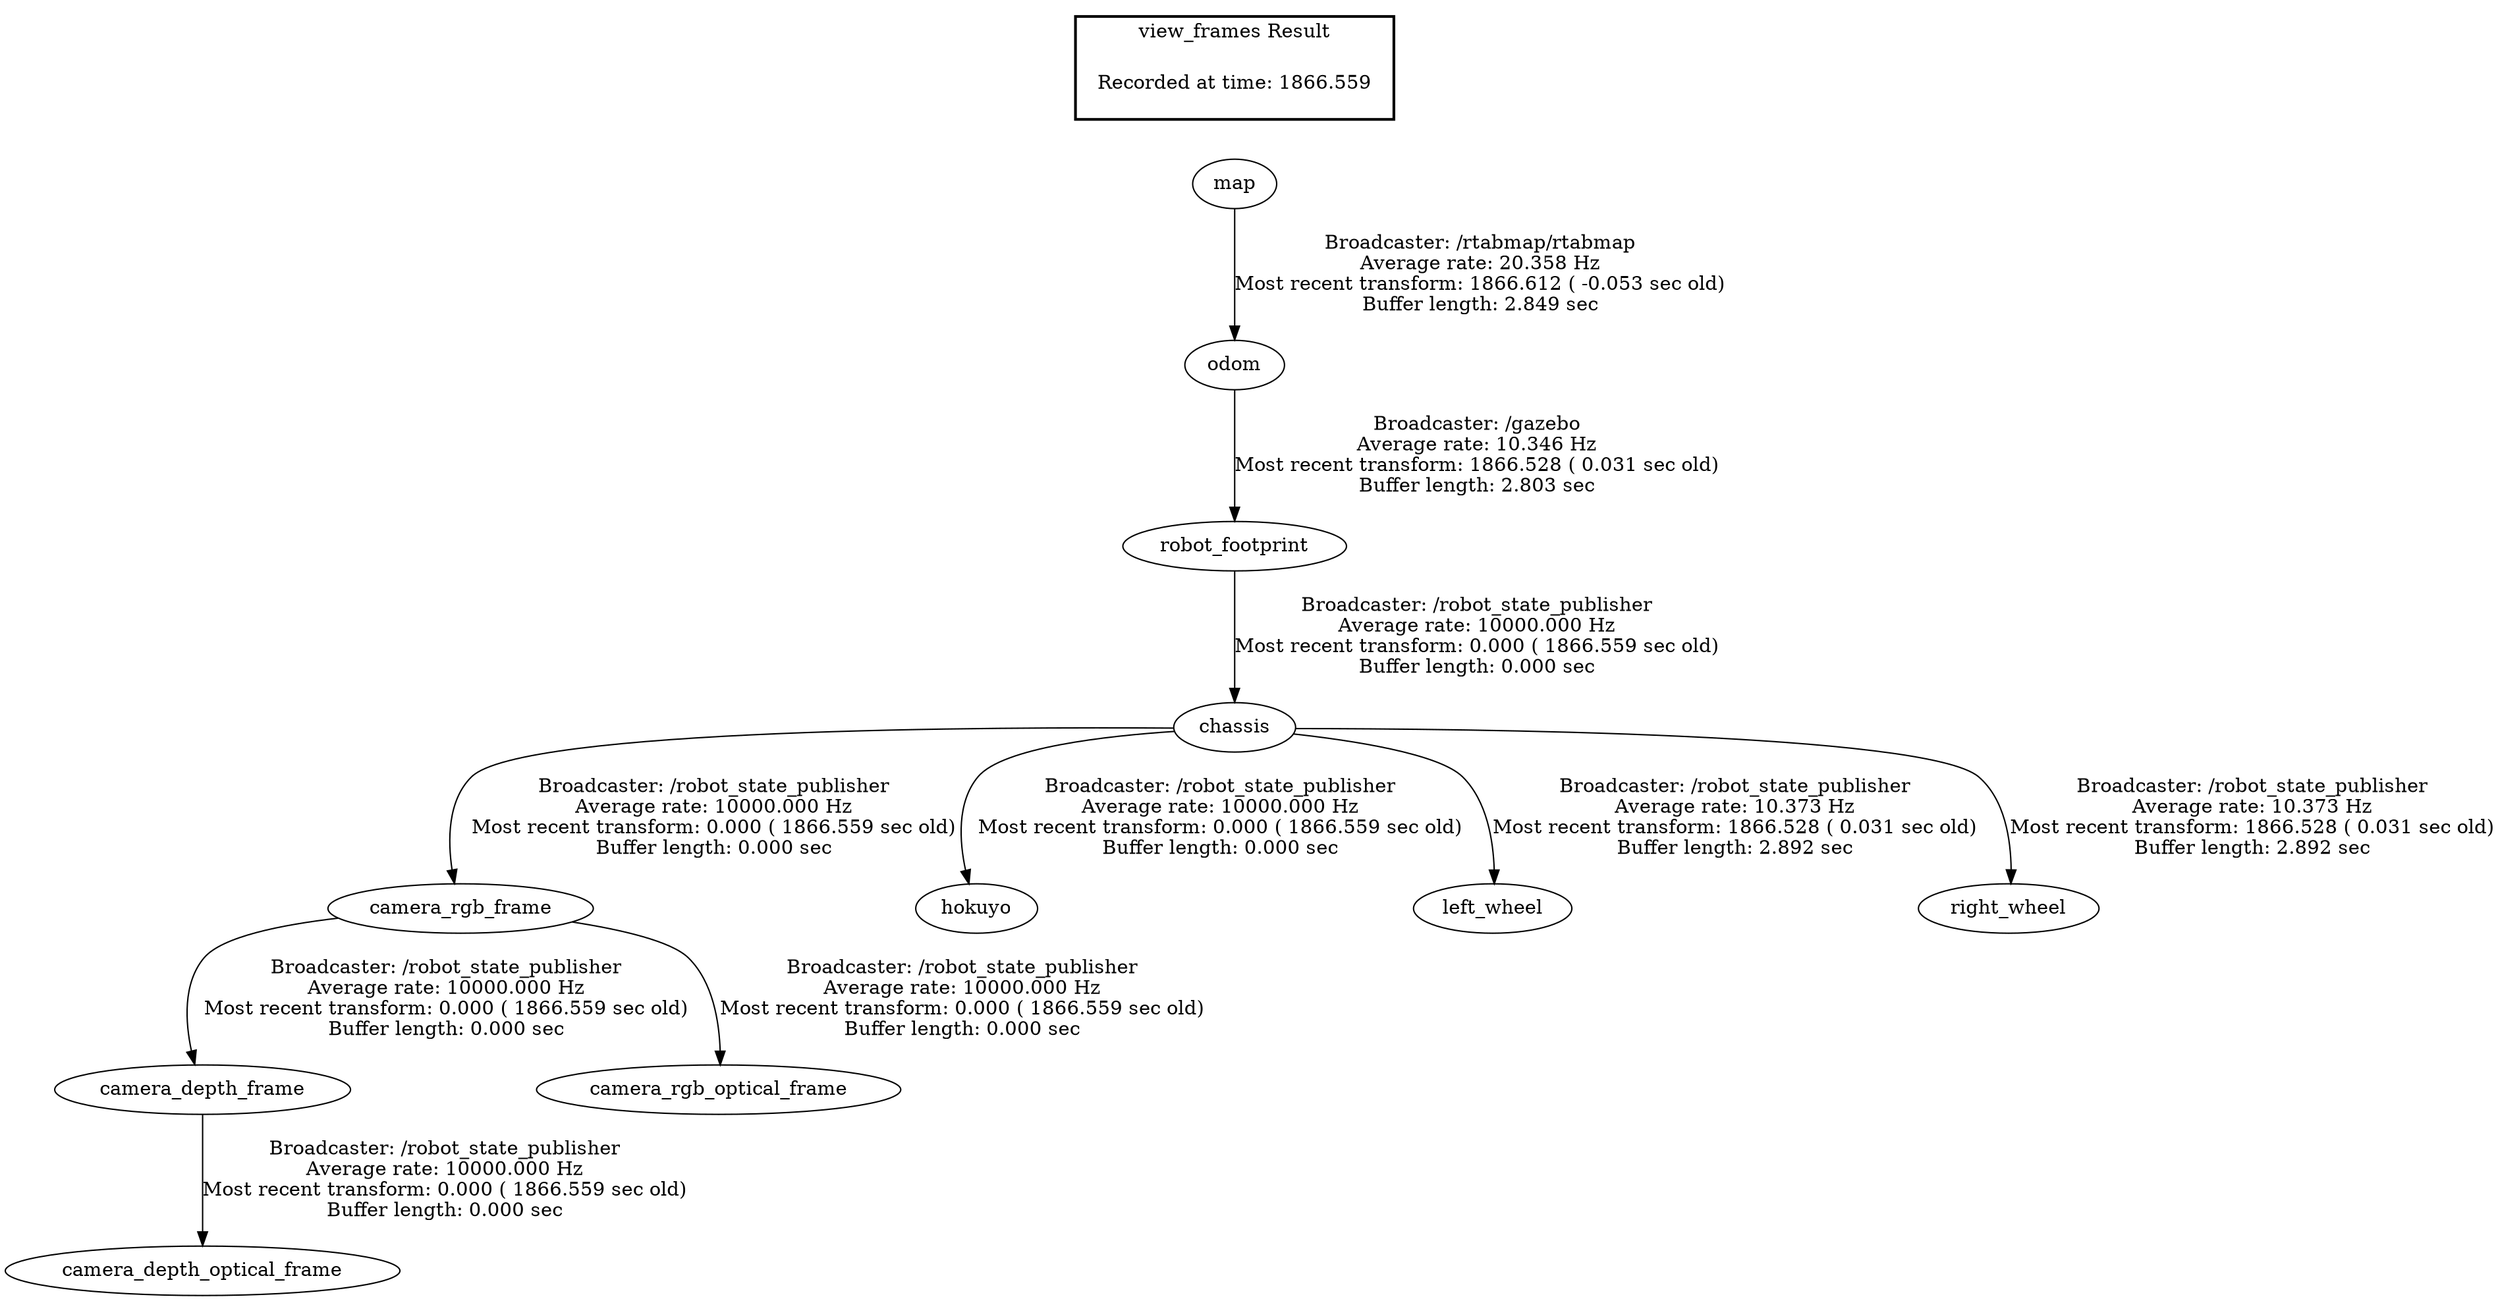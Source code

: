 digraph G {
"camera_rgb_frame" -> "camera_depth_frame"[label="Broadcaster: /robot_state_publisher\nAverage rate: 10000.000 Hz\nMost recent transform: 0.000 ( 1866.559 sec old)\nBuffer length: 0.000 sec\n"];
"chassis" -> "camera_rgb_frame"[label="Broadcaster: /robot_state_publisher\nAverage rate: 10000.000 Hz\nMost recent transform: 0.000 ( 1866.559 sec old)\nBuffer length: 0.000 sec\n"];
"camera_depth_frame" -> "camera_depth_optical_frame"[label="Broadcaster: /robot_state_publisher\nAverage rate: 10000.000 Hz\nMost recent transform: 0.000 ( 1866.559 sec old)\nBuffer length: 0.000 sec\n"];
"robot_footprint" -> "chassis"[label="Broadcaster: /robot_state_publisher\nAverage rate: 10000.000 Hz\nMost recent transform: 0.000 ( 1866.559 sec old)\nBuffer length: 0.000 sec\n"];
"camera_rgb_frame" -> "camera_rgb_optical_frame"[label="Broadcaster: /robot_state_publisher\nAverage rate: 10000.000 Hz\nMost recent transform: 0.000 ( 1866.559 sec old)\nBuffer length: 0.000 sec\n"];
"chassis" -> "hokuyo"[label="Broadcaster: /robot_state_publisher\nAverage rate: 10000.000 Hz\nMost recent transform: 0.000 ( 1866.559 sec old)\nBuffer length: 0.000 sec\n"];
"odom" -> "robot_footprint"[label="Broadcaster: /gazebo\nAverage rate: 10.346 Hz\nMost recent transform: 1866.528 ( 0.031 sec old)\nBuffer length: 2.803 sec\n"];
"chassis" -> "left_wheel"[label="Broadcaster: /robot_state_publisher\nAverage rate: 10.373 Hz\nMost recent transform: 1866.528 ( 0.031 sec old)\nBuffer length: 2.892 sec\n"];
"chassis" -> "right_wheel"[label="Broadcaster: /robot_state_publisher\nAverage rate: 10.373 Hz\nMost recent transform: 1866.528 ( 0.031 sec old)\nBuffer length: 2.892 sec\n"];
"map" -> "odom"[label="Broadcaster: /rtabmap/rtabmap\nAverage rate: 20.358 Hz\nMost recent transform: 1866.612 ( -0.053 sec old)\nBuffer length: 2.849 sec\n"];
edge [style=invis];
 subgraph cluster_legend { style=bold; color=black; label ="view_frames Result";
"Recorded at time: 1866.559"[ shape=plaintext ] ;
 }->"map";
}